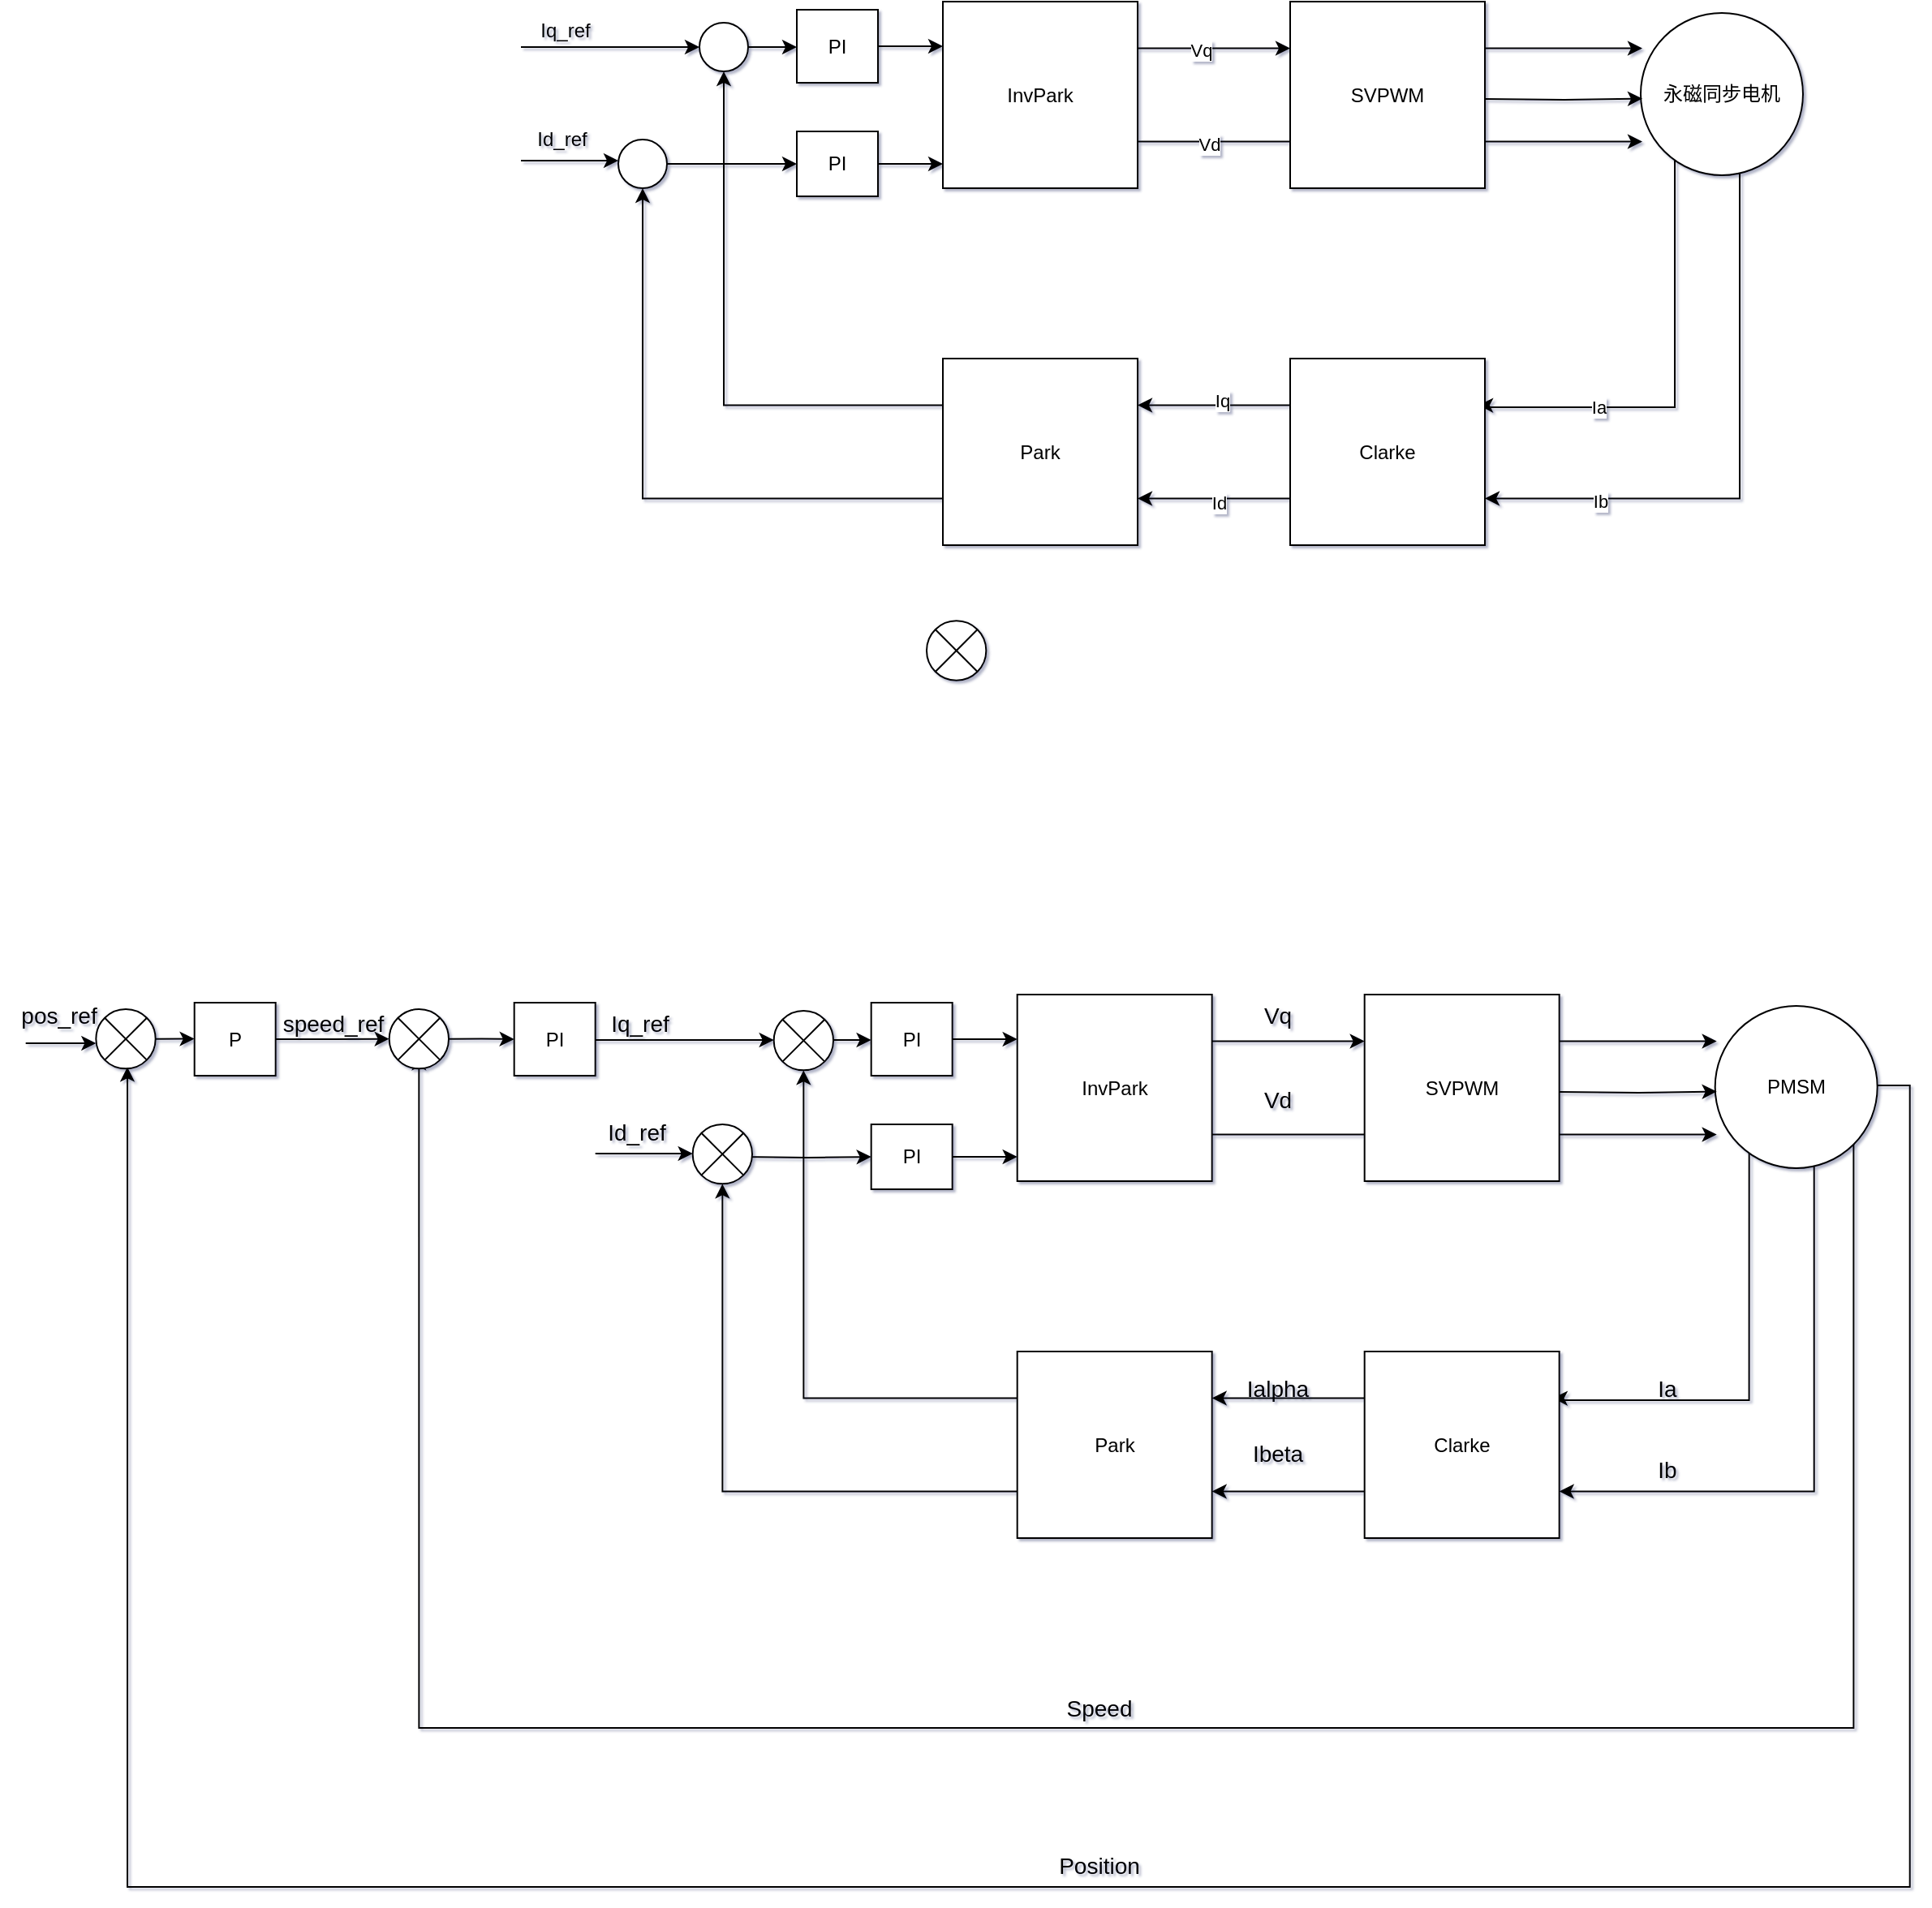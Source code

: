 <mxfile version="24.8.6">
  <diagram name="第 1 页" id="WdVF3u0vDcm4bt9vMd2t">
    <mxGraphModel dx="1970" dy="781" grid="1" gridSize="10" guides="1" tooltips="1" connect="1" arrows="1" fold="1" page="1" pageScale="1" pageWidth="827" pageHeight="1169" background="none" math="0" shadow="1">
      <root>
        <mxCell id="0" />
        <mxCell id="1" parent="0" />
        <mxCell id="VOfUWi2VCmEYPDbz4nwJ-22" value="" style="edgeStyle=orthogonalEdgeStyle;rounded=0;orthogonalLoop=1;jettySize=auto;html=1;" parent="1" source="VOfUWi2VCmEYPDbz4nwJ-1" target="VOfUWi2VCmEYPDbz4nwJ-5" edge="1">
          <mxGeometry relative="1" as="geometry">
            <Array as="points">
              <mxPoint x="300" y="238" />
              <mxPoint x="300" y="238" />
            </Array>
          </mxGeometry>
        </mxCell>
        <mxCell id="VOfUWi2VCmEYPDbz4nwJ-1" value="PI" style="rounded=0;whiteSpace=wrap;html=1;" parent="1" vertex="1">
          <mxGeometry x="210" y="215" width="50" height="45" as="geometry" />
        </mxCell>
        <mxCell id="VOfUWi2VCmEYPDbz4nwJ-15" style="edgeStyle=orthogonalEdgeStyle;rounded=0;orthogonalLoop=1;jettySize=auto;html=1;exitX=1;exitY=0.5;exitDx=0;exitDy=0;entryX=0;entryY=0.5;entryDx=0;entryDy=0;" parent="1" source="VOfUWi2VCmEYPDbz4nwJ-2" target="VOfUWi2VCmEYPDbz4nwJ-1" edge="1">
          <mxGeometry relative="1" as="geometry" />
        </mxCell>
        <mxCell id="VOfUWi2VCmEYPDbz4nwJ-2" value="" style="ellipse;whiteSpace=wrap;html=1;aspect=fixed;" parent="1" vertex="1">
          <mxGeometry x="150" y="223" width="30" height="30" as="geometry" />
        </mxCell>
        <mxCell id="VOfUWi2VCmEYPDbz4nwJ-23" value="" style="edgeStyle=orthogonalEdgeStyle;rounded=0;orthogonalLoop=1;jettySize=auto;html=1;" parent="1" source="VOfUWi2VCmEYPDbz4nwJ-3" target="VOfUWi2VCmEYPDbz4nwJ-5" edge="1">
          <mxGeometry relative="1" as="geometry">
            <Array as="points">
              <mxPoint x="300" y="310" />
              <mxPoint x="300" y="310" />
            </Array>
          </mxGeometry>
        </mxCell>
        <mxCell id="VOfUWi2VCmEYPDbz4nwJ-3" value="PI" style="rounded=0;whiteSpace=wrap;html=1;" parent="1" vertex="1">
          <mxGeometry x="210" y="290" width="50" height="40" as="geometry" />
        </mxCell>
        <mxCell id="VOfUWi2VCmEYPDbz4nwJ-16" style="edgeStyle=orthogonalEdgeStyle;rounded=0;orthogonalLoop=1;jettySize=auto;html=1;exitX=1;exitY=0.5;exitDx=0;exitDy=0;entryX=0;entryY=0.5;entryDx=0;entryDy=0;" parent="1" source="VOfUWi2VCmEYPDbz4nwJ-4" target="VOfUWi2VCmEYPDbz4nwJ-3" edge="1">
          <mxGeometry relative="1" as="geometry" />
        </mxCell>
        <mxCell id="VOfUWi2VCmEYPDbz4nwJ-4" value="" style="ellipse;whiteSpace=wrap;html=1;aspect=fixed;" parent="1" vertex="1">
          <mxGeometry x="100" y="295" width="30" height="30" as="geometry" />
        </mxCell>
        <mxCell id="VOfUWi2VCmEYPDbz4nwJ-25" style="edgeStyle=orthogonalEdgeStyle;rounded=0;orthogonalLoop=1;jettySize=auto;html=1;exitX=1;exitY=0.75;exitDx=0;exitDy=0;entryX=0;entryY=0.75;entryDx=0;entryDy=0;" parent="1" source="VOfUWi2VCmEYPDbz4nwJ-5" target="VOfUWi2VCmEYPDbz4nwJ-8" edge="1">
          <mxGeometry relative="1" as="geometry">
            <Array as="points">
              <mxPoint x="530" y="296" />
            </Array>
          </mxGeometry>
        </mxCell>
        <mxCell id="VOfUWi2VCmEYPDbz4nwJ-59" value="Vd" style="edgeLabel;html=1;align=center;verticalAlign=middle;resizable=0;points=[];" parent="VOfUWi2VCmEYPDbz4nwJ-25" vertex="1" connectable="0">
          <mxGeometry x="-0.302" y="-1" relative="1" as="geometry">
            <mxPoint as="offset" />
          </mxGeometry>
        </mxCell>
        <mxCell id="VOfUWi2VCmEYPDbz4nwJ-26" style="edgeStyle=orthogonalEdgeStyle;rounded=0;orthogonalLoop=1;jettySize=auto;html=1;exitX=1;exitY=0.25;exitDx=0;exitDy=0;entryX=0;entryY=0.25;entryDx=0;entryDy=0;" parent="1" source="VOfUWi2VCmEYPDbz4nwJ-5" target="VOfUWi2VCmEYPDbz4nwJ-8" edge="1">
          <mxGeometry relative="1" as="geometry">
            <Array as="points">
              <mxPoint x="500" y="239" />
              <mxPoint x="500" y="239" />
            </Array>
          </mxGeometry>
        </mxCell>
        <mxCell id="VOfUWi2VCmEYPDbz4nwJ-58" value="Vq" style="edgeLabel;html=1;align=center;verticalAlign=middle;resizable=0;points=[];" parent="VOfUWi2VCmEYPDbz4nwJ-26" vertex="1" connectable="0">
          <mxGeometry x="-0.17" y="-1" relative="1" as="geometry">
            <mxPoint as="offset" />
          </mxGeometry>
        </mxCell>
        <mxCell id="VOfUWi2VCmEYPDbz4nwJ-5" value="InvPark" style="rounded=0;whiteSpace=wrap;html=1;" parent="1" vertex="1">
          <mxGeometry x="300" y="210" width="120" height="115" as="geometry" />
        </mxCell>
        <mxCell id="VOfUWi2VCmEYPDbz4nwJ-28" style="edgeStyle=orthogonalEdgeStyle;rounded=0;orthogonalLoop=1;jettySize=auto;html=1;exitX=1;exitY=0.75;exitDx=0;exitDy=0;entryX=0;entryY=0.75;entryDx=0;entryDy=0;" parent="1" source="VOfUWi2VCmEYPDbz4nwJ-8" edge="1">
          <mxGeometry relative="1" as="geometry">
            <mxPoint x="731" y="296.25" as="targetPoint" />
          </mxGeometry>
        </mxCell>
        <mxCell id="VOfUWi2VCmEYPDbz4nwJ-29" style="edgeStyle=orthogonalEdgeStyle;rounded=0;orthogonalLoop=1;jettySize=auto;html=1;exitX=1;exitY=0.25;exitDx=0;exitDy=0;entryX=0;entryY=0.25;entryDx=0;entryDy=0;" parent="1" edge="1">
          <mxGeometry relative="1" as="geometry">
            <mxPoint x="634" y="238.75" as="sourcePoint" />
            <mxPoint x="731" y="238.75" as="targetPoint" />
          </mxGeometry>
        </mxCell>
        <mxCell id="VOfUWi2VCmEYPDbz4nwJ-8" value="SVPWM" style="rounded=0;whiteSpace=wrap;html=1;" parent="1" vertex="1">
          <mxGeometry x="514" y="210" width="120" height="115" as="geometry" />
        </mxCell>
        <mxCell id="VOfUWi2VCmEYPDbz4nwJ-30" style="edgeStyle=orthogonalEdgeStyle;rounded=0;orthogonalLoop=1;jettySize=auto;html=1;exitX=0.25;exitY=0.875;exitDx=0;exitDy=0;entryX=0.967;entryY=0.25;entryDx=0;entryDy=0;exitPerimeter=0;entryPerimeter=0;" parent="1" target="VOfUWi2VCmEYPDbz4nwJ-10" edge="1">
          <mxGeometry relative="1" as="geometry">
            <mxPoint x="751" y="300" as="sourcePoint" />
            <mxPoint x="635" y="458.75" as="targetPoint" />
            <Array as="points">
              <mxPoint x="751" y="460" />
              <mxPoint x="636" y="460" />
              <mxPoint x="636" y="459" />
            </Array>
          </mxGeometry>
        </mxCell>
        <mxCell id="VOfUWi2VCmEYPDbz4nwJ-54" value="Ia" style="edgeLabel;html=1;align=center;verticalAlign=middle;resizable=0;points=[];" parent="VOfUWi2VCmEYPDbz4nwJ-30" vertex="1" connectable="0">
          <mxGeometry x="0.471" relative="1" as="geometry">
            <mxPoint as="offset" />
          </mxGeometry>
        </mxCell>
        <mxCell id="VOfUWi2VCmEYPDbz4nwJ-31" style="edgeStyle=orthogonalEdgeStyle;rounded=0;orthogonalLoop=1;jettySize=auto;html=1;exitX=0.595;exitY=0.98;exitDx=0;exitDy=0;entryX=1;entryY=0.75;entryDx=0;entryDy=0;exitPerimeter=0;" parent="1" source="VOfUWi2VCmEYPDbz4nwJ-12" target="VOfUWi2VCmEYPDbz4nwJ-10" edge="1">
          <mxGeometry relative="1" as="geometry">
            <mxPoint x="791" y="325" as="sourcePoint" />
            <Array as="points">
              <mxPoint x="791" y="315" />
              <mxPoint x="791" y="516" />
            </Array>
          </mxGeometry>
        </mxCell>
        <mxCell id="VOfUWi2VCmEYPDbz4nwJ-55" value="Ib" style="edgeLabel;html=1;align=center;verticalAlign=middle;resizable=0;points=[];" parent="VOfUWi2VCmEYPDbz4nwJ-31" vertex="1" connectable="0">
          <mxGeometry x="0.61" y="1" relative="1" as="geometry">
            <mxPoint as="offset" />
          </mxGeometry>
        </mxCell>
        <mxCell id="VOfUWi2VCmEYPDbz4nwJ-36" style="edgeStyle=orthogonalEdgeStyle;rounded=0;orthogonalLoop=1;jettySize=auto;html=1;exitX=0;exitY=0.25;exitDx=0;exitDy=0;entryX=1;entryY=0.25;entryDx=0;entryDy=0;" parent="1" source="VOfUWi2VCmEYPDbz4nwJ-10" target="VOfUWi2VCmEYPDbz4nwJ-11" edge="1">
          <mxGeometry relative="1" as="geometry" />
        </mxCell>
        <mxCell id="VOfUWi2VCmEYPDbz4nwJ-56" value="Iq" style="edgeLabel;html=1;align=center;verticalAlign=middle;resizable=0;points=[];" parent="VOfUWi2VCmEYPDbz4nwJ-36" vertex="1" connectable="0">
          <mxGeometry x="-0.106" y="-3" relative="1" as="geometry">
            <mxPoint as="offset" />
          </mxGeometry>
        </mxCell>
        <mxCell id="VOfUWi2VCmEYPDbz4nwJ-37" style="edgeStyle=orthogonalEdgeStyle;rounded=0;orthogonalLoop=1;jettySize=auto;html=1;exitX=0;exitY=0.75;exitDx=0;exitDy=0;entryX=1;entryY=0.75;entryDx=0;entryDy=0;" parent="1" source="VOfUWi2VCmEYPDbz4nwJ-10" target="VOfUWi2VCmEYPDbz4nwJ-11" edge="1">
          <mxGeometry relative="1" as="geometry" />
        </mxCell>
        <mxCell id="VOfUWi2VCmEYPDbz4nwJ-57" value="Id" style="edgeLabel;html=1;align=center;verticalAlign=middle;resizable=0;points=[];" parent="VOfUWi2VCmEYPDbz4nwJ-37" vertex="1" connectable="0">
          <mxGeometry x="-0.064" y="2" relative="1" as="geometry">
            <mxPoint as="offset" />
          </mxGeometry>
        </mxCell>
        <mxCell id="VOfUWi2VCmEYPDbz4nwJ-10" value="Clarke" style="rounded=0;whiteSpace=wrap;html=1;" parent="1" vertex="1">
          <mxGeometry x="514" y="430" width="120" height="115" as="geometry" />
        </mxCell>
        <mxCell id="VOfUWi2VCmEYPDbz4nwJ-38" style="edgeStyle=orthogonalEdgeStyle;rounded=0;orthogonalLoop=1;jettySize=auto;html=1;exitX=0;exitY=0.25;exitDx=0;exitDy=0;entryX=0.5;entryY=1;entryDx=0;entryDy=0;" parent="1" source="VOfUWi2VCmEYPDbz4nwJ-11" target="VOfUWi2VCmEYPDbz4nwJ-2" edge="1">
          <mxGeometry relative="1" as="geometry" />
        </mxCell>
        <mxCell id="VOfUWi2VCmEYPDbz4nwJ-39" style="edgeStyle=orthogonalEdgeStyle;rounded=0;orthogonalLoop=1;jettySize=auto;html=1;exitX=0;exitY=0.75;exitDx=0;exitDy=0;entryX=0.5;entryY=1;entryDx=0;entryDy=0;" parent="1" source="VOfUWi2VCmEYPDbz4nwJ-11" target="VOfUWi2VCmEYPDbz4nwJ-4" edge="1">
          <mxGeometry relative="1" as="geometry" />
        </mxCell>
        <mxCell id="VOfUWi2VCmEYPDbz4nwJ-11" value="Park" style="rounded=0;whiteSpace=wrap;html=1;" parent="1" vertex="1">
          <mxGeometry x="300" y="430" width="120" height="115" as="geometry" />
        </mxCell>
        <mxCell id="VOfUWi2VCmEYPDbz4nwJ-12" value="永磁同步电机" style="ellipse;whiteSpace=wrap;html=1;aspect=fixed;" parent="1" vertex="1">
          <mxGeometry x="730" y="217" width="100" height="100" as="geometry" />
        </mxCell>
        <mxCell id="VOfUWi2VCmEYPDbz4nwJ-43" value="" style="endArrow=classic;html=1;rounded=0;entryX=0;entryY=0.5;entryDx=0;entryDy=0;" parent="1" target="VOfUWi2VCmEYPDbz4nwJ-2" edge="1">
          <mxGeometry width="50" height="50" relative="1" as="geometry">
            <mxPoint x="40" y="238" as="sourcePoint" />
            <mxPoint x="120" y="240" as="targetPoint" />
          </mxGeometry>
        </mxCell>
        <mxCell id="VOfUWi2VCmEYPDbz4nwJ-47" value="" style="endArrow=classic;html=1;rounded=0;entryX=0;entryY=0.5;entryDx=0;entryDy=0;" parent="1" edge="1">
          <mxGeometry width="50" height="50" relative="1" as="geometry">
            <mxPoint x="40" y="308" as="sourcePoint" />
            <mxPoint x="100" y="308" as="targetPoint" />
          </mxGeometry>
        </mxCell>
        <mxCell id="VOfUWi2VCmEYPDbz4nwJ-48" value="Iq_ref" style="text;html=1;align=center;verticalAlign=middle;resizable=0;points=[];autosize=1;strokeColor=none;fillColor=none;" parent="1" vertex="1">
          <mxGeometry x="42" y="213" width="50" height="30" as="geometry" />
        </mxCell>
        <mxCell id="VOfUWi2VCmEYPDbz4nwJ-53" value="Id_ref" style="text;html=1;align=center;verticalAlign=middle;resizable=0;points=[];autosize=1;strokeColor=none;fillColor=none;" parent="1" vertex="1">
          <mxGeometry x="40" y="280" width="50" height="30" as="geometry" />
        </mxCell>
        <mxCell id="VOfUWi2VCmEYPDbz4nwJ-61" style="edgeStyle=orthogonalEdgeStyle;rounded=0;orthogonalLoop=1;jettySize=auto;html=1;exitX=1;exitY=0.25;exitDx=0;exitDy=0;entryX=0;entryY=0.25;entryDx=0;entryDy=0;" parent="1" edge="1">
          <mxGeometry relative="1" as="geometry">
            <mxPoint x="634" y="270" as="sourcePoint" />
            <mxPoint x="731" y="269.75" as="targetPoint" />
          </mxGeometry>
        </mxCell>
        <mxCell id="VOfUWi2VCmEYPDbz4nwJ-96" value="" style="edgeStyle=orthogonalEdgeStyle;rounded=0;orthogonalLoop=1;jettySize=auto;html=1;" parent="1" source="VOfUWi2VCmEYPDbz4nwJ-97" target="VOfUWi2VCmEYPDbz4nwJ-108" edge="1">
          <mxGeometry relative="1" as="geometry">
            <Array as="points">
              <mxPoint x="345.84" y="850" />
              <mxPoint x="345.84" y="850" />
            </Array>
          </mxGeometry>
        </mxCell>
        <mxCell id="VOfUWi2VCmEYPDbz4nwJ-97" value="PI" style="rounded=0;whiteSpace=wrap;html=1;" parent="1" vertex="1">
          <mxGeometry x="255.84" y="827" width="50" height="45" as="geometry" />
        </mxCell>
        <mxCell id="VOfUWi2VCmEYPDbz4nwJ-98" style="edgeStyle=orthogonalEdgeStyle;rounded=0;orthogonalLoop=1;jettySize=auto;html=1;exitX=1;exitY=0.5;exitDx=0;exitDy=0;entryX=0;entryY=0.5;entryDx=0;entryDy=0;" parent="1" target="VOfUWi2VCmEYPDbz4nwJ-97" edge="1">
          <mxGeometry relative="1" as="geometry">
            <mxPoint x="225.84" y="850" as="sourcePoint" />
          </mxGeometry>
        </mxCell>
        <mxCell id="VOfUWi2VCmEYPDbz4nwJ-100" value="" style="edgeStyle=orthogonalEdgeStyle;rounded=0;orthogonalLoop=1;jettySize=auto;html=1;" parent="1" source="VOfUWi2VCmEYPDbz4nwJ-101" target="VOfUWi2VCmEYPDbz4nwJ-108" edge="1">
          <mxGeometry relative="1" as="geometry">
            <Array as="points">
              <mxPoint x="345.84" y="922" />
              <mxPoint x="345.84" y="922" />
            </Array>
          </mxGeometry>
        </mxCell>
        <mxCell id="VOfUWi2VCmEYPDbz4nwJ-101" value="PI" style="rounded=0;whiteSpace=wrap;html=1;" parent="1" vertex="1">
          <mxGeometry x="255.84" y="902" width="50" height="40" as="geometry" />
        </mxCell>
        <mxCell id="VOfUWi2VCmEYPDbz4nwJ-102" style="edgeStyle=orthogonalEdgeStyle;rounded=0;orthogonalLoop=1;jettySize=auto;html=1;exitX=1;exitY=0.5;exitDx=0;exitDy=0;entryX=0;entryY=0.5;entryDx=0;entryDy=0;" parent="1" target="VOfUWi2VCmEYPDbz4nwJ-101" edge="1">
          <mxGeometry relative="1" as="geometry">
            <mxPoint x="175.84" y="922" as="sourcePoint" />
          </mxGeometry>
        </mxCell>
        <mxCell id="VOfUWi2VCmEYPDbz4nwJ-104" style="edgeStyle=orthogonalEdgeStyle;rounded=0;orthogonalLoop=1;jettySize=auto;html=1;exitX=1;exitY=0.75;exitDx=0;exitDy=0;entryX=0;entryY=0.75;entryDx=0;entryDy=0;" parent="1" source="VOfUWi2VCmEYPDbz4nwJ-108" target="VOfUWi2VCmEYPDbz4nwJ-111" edge="1">
          <mxGeometry relative="1" as="geometry">
            <Array as="points">
              <mxPoint x="575.84" y="908" />
            </Array>
          </mxGeometry>
        </mxCell>
        <mxCell id="VOfUWi2VCmEYPDbz4nwJ-106" style="edgeStyle=orthogonalEdgeStyle;rounded=0;orthogonalLoop=1;jettySize=auto;html=1;exitX=1;exitY=0.25;exitDx=0;exitDy=0;entryX=0;entryY=0.25;entryDx=0;entryDy=0;" parent="1" source="VOfUWi2VCmEYPDbz4nwJ-108" target="VOfUWi2VCmEYPDbz4nwJ-111" edge="1">
          <mxGeometry relative="1" as="geometry">
            <Array as="points">
              <mxPoint x="545.84" y="851" />
              <mxPoint x="545.84" y="851" />
            </Array>
          </mxGeometry>
        </mxCell>
        <mxCell id="VOfUWi2VCmEYPDbz4nwJ-108" value="InvPark" style="rounded=0;whiteSpace=wrap;html=1;" parent="1" vertex="1">
          <mxGeometry x="345.84" y="822" width="120" height="115" as="geometry" />
        </mxCell>
        <mxCell id="VOfUWi2VCmEYPDbz4nwJ-109" style="edgeStyle=orthogonalEdgeStyle;rounded=0;orthogonalLoop=1;jettySize=auto;html=1;exitX=1;exitY=0.75;exitDx=0;exitDy=0;entryX=0;entryY=0.75;entryDx=0;entryDy=0;" parent="1" source="VOfUWi2VCmEYPDbz4nwJ-111" edge="1">
          <mxGeometry relative="1" as="geometry">
            <mxPoint x="776.84" y="908.25" as="targetPoint" />
          </mxGeometry>
        </mxCell>
        <mxCell id="VOfUWi2VCmEYPDbz4nwJ-110" style="edgeStyle=orthogonalEdgeStyle;rounded=0;orthogonalLoop=1;jettySize=auto;html=1;exitX=1;exitY=0.25;exitDx=0;exitDy=0;entryX=0;entryY=0.25;entryDx=0;entryDy=0;" parent="1" edge="1">
          <mxGeometry relative="1" as="geometry">
            <mxPoint x="679.84" y="850.75" as="sourcePoint" />
            <mxPoint x="776.84" y="850.75" as="targetPoint" />
          </mxGeometry>
        </mxCell>
        <mxCell id="VOfUWi2VCmEYPDbz4nwJ-111" value="SVPWM" style="rounded=0;whiteSpace=wrap;html=1;" parent="1" vertex="1">
          <mxGeometry x="559.84" y="822" width="120" height="115" as="geometry" />
        </mxCell>
        <mxCell id="VOfUWi2VCmEYPDbz4nwJ-112" style="edgeStyle=orthogonalEdgeStyle;rounded=0;orthogonalLoop=1;jettySize=auto;html=1;exitX=0.25;exitY=0.875;exitDx=0;exitDy=0;entryX=0.967;entryY=0.25;entryDx=0;entryDy=0;exitPerimeter=0;entryPerimeter=0;" parent="1" target="VOfUWi2VCmEYPDbz4nwJ-120" edge="1">
          <mxGeometry relative="1" as="geometry">
            <mxPoint x="796.84" y="912" as="sourcePoint" />
            <mxPoint x="680.84" y="1070.75" as="targetPoint" />
            <Array as="points">
              <mxPoint x="796.84" y="1072" />
              <mxPoint x="681.84" y="1072" />
              <mxPoint x="681.84" y="1071" />
            </Array>
          </mxGeometry>
        </mxCell>
        <mxCell id="VOfUWi2VCmEYPDbz4nwJ-114" style="edgeStyle=orthogonalEdgeStyle;rounded=0;orthogonalLoop=1;jettySize=auto;html=1;exitX=0.595;exitY=0.98;exitDx=0;exitDy=0;entryX=1;entryY=0.75;entryDx=0;entryDy=0;exitPerimeter=0;" parent="1" source="VOfUWi2VCmEYPDbz4nwJ-124" target="VOfUWi2VCmEYPDbz4nwJ-120" edge="1">
          <mxGeometry relative="1" as="geometry">
            <mxPoint x="836.84" y="937" as="sourcePoint" />
            <Array as="points">
              <mxPoint x="836.84" y="927" />
              <mxPoint x="836.84" y="1128" />
            </Array>
          </mxGeometry>
        </mxCell>
        <mxCell id="VOfUWi2VCmEYPDbz4nwJ-116" style="edgeStyle=orthogonalEdgeStyle;rounded=0;orthogonalLoop=1;jettySize=auto;html=1;exitX=0;exitY=0.25;exitDx=0;exitDy=0;entryX=1;entryY=0.25;entryDx=0;entryDy=0;" parent="1" source="VOfUWi2VCmEYPDbz4nwJ-120" target="VOfUWi2VCmEYPDbz4nwJ-123" edge="1">
          <mxGeometry relative="1" as="geometry" />
        </mxCell>
        <mxCell id="VOfUWi2VCmEYPDbz4nwJ-118" style="edgeStyle=orthogonalEdgeStyle;rounded=0;orthogonalLoop=1;jettySize=auto;html=1;exitX=0;exitY=0.75;exitDx=0;exitDy=0;entryX=1;entryY=0.75;entryDx=0;entryDy=0;" parent="1" source="VOfUWi2VCmEYPDbz4nwJ-120" target="VOfUWi2VCmEYPDbz4nwJ-123" edge="1">
          <mxGeometry relative="1" as="geometry" />
        </mxCell>
        <mxCell id="VOfUWi2VCmEYPDbz4nwJ-120" value="Clarke" style="rounded=0;whiteSpace=wrap;html=1;" parent="1" vertex="1">
          <mxGeometry x="559.84" y="1042" width="120" height="115" as="geometry" />
        </mxCell>
        <mxCell id="VOfUWi2VCmEYPDbz4nwJ-121" style="edgeStyle=orthogonalEdgeStyle;rounded=0;orthogonalLoop=1;jettySize=auto;html=1;exitX=0;exitY=0.25;exitDx=0;exitDy=0;entryX=0.5;entryY=1;entryDx=0;entryDy=0;" parent="1" source="VOfUWi2VCmEYPDbz4nwJ-123" target="VOfUWi2VCmEYPDbz4nwJ-141" edge="1">
          <mxGeometry relative="1" as="geometry">
            <mxPoint x="215.84" y="872" as="targetPoint" />
          </mxGeometry>
        </mxCell>
        <mxCell id="VOfUWi2VCmEYPDbz4nwJ-122" style="edgeStyle=orthogonalEdgeStyle;rounded=0;orthogonalLoop=1;jettySize=auto;html=1;exitX=0;exitY=0.75;exitDx=0;exitDy=0;entryX=0.5;entryY=1;entryDx=0;entryDy=0;" parent="1" source="VOfUWi2VCmEYPDbz4nwJ-123" target="VOfUWi2VCmEYPDbz4nwJ-133" edge="1">
          <mxGeometry relative="1" as="geometry">
            <mxPoint x="160.84" y="937" as="targetPoint" />
          </mxGeometry>
        </mxCell>
        <mxCell id="VOfUWi2VCmEYPDbz4nwJ-123" value="Park" style="rounded=0;whiteSpace=wrap;html=1;" parent="1" vertex="1">
          <mxGeometry x="345.84" y="1042" width="120" height="115" as="geometry" />
        </mxCell>
        <mxCell id="VOfUWi2VCmEYPDbz4nwJ-184" style="edgeStyle=orthogonalEdgeStyle;rounded=0;orthogonalLoop=1;jettySize=auto;html=1;exitX=1;exitY=1;exitDx=0;exitDy=0;entryX=0.5;entryY=1;entryDx=0;entryDy=0;" parent="1" edge="1">
          <mxGeometry relative="1" as="geometry">
            <mxPoint x="861.195" y="906.355" as="sourcePoint" />
            <mxPoint x="-22.825" y="859.67" as="targetPoint" />
            <Array as="points">
              <mxPoint x="860.84" y="1274" />
              <mxPoint x="-23.16" y="1274" />
            </Array>
          </mxGeometry>
        </mxCell>
        <mxCell id="VOfUWi2VCmEYPDbz4nwJ-186" style="edgeStyle=orthogonalEdgeStyle;rounded=0;orthogonalLoop=1;jettySize=auto;html=1;exitX=1;exitY=0.5;exitDx=0;exitDy=0;entryX=0.5;entryY=1;entryDx=0;entryDy=0;" parent="1" edge="1">
          <mxGeometry relative="1" as="geometry">
            <mxPoint x="875.84" y="878" as="sourcePoint" />
            <mxPoint x="-202.495" y="866.67" as="targetPoint" />
            <Array as="points">
              <mxPoint x="895.84" y="878" />
              <mxPoint x="895.84" y="1372" />
              <mxPoint x="-202.16" y="1372" />
            </Array>
          </mxGeometry>
        </mxCell>
        <mxCell id="VOfUWi2VCmEYPDbz4nwJ-124" value="PMSM" style="ellipse;whiteSpace=wrap;html=1;aspect=fixed;" parent="1" vertex="1">
          <mxGeometry x="775.84" y="829" width="100" height="100" as="geometry" />
        </mxCell>
        <mxCell id="VOfUWi2VCmEYPDbz4nwJ-125" value="" style="endArrow=classic;html=1;rounded=0;entryX=0;entryY=0.5;entryDx=0;entryDy=0;" parent="1" edge="1">
          <mxGeometry width="50" height="50" relative="1" as="geometry">
            <mxPoint x="85.84" y="850" as="sourcePoint" />
            <mxPoint x="195.84" y="850" as="targetPoint" />
          </mxGeometry>
        </mxCell>
        <mxCell id="VOfUWi2VCmEYPDbz4nwJ-126" value="" style="endArrow=classic;html=1;rounded=0;entryX=0;entryY=0.5;entryDx=0;entryDy=0;" parent="1" edge="1">
          <mxGeometry width="50" height="50" relative="1" as="geometry">
            <mxPoint x="85.84" y="920" as="sourcePoint" />
            <mxPoint x="145.84" y="920" as="targetPoint" />
          </mxGeometry>
        </mxCell>
        <mxCell id="VOfUWi2VCmEYPDbz4nwJ-127" value="&lt;font style=&quot;font-size: 14px;&quot;&gt;Iq_ref&lt;/font&gt;" style="text;html=1;align=center;verticalAlign=middle;resizable=0;points=[];autosize=1;strokeColor=none;fillColor=none;" parent="1" vertex="1">
          <mxGeometry x="82.84" y="825" width="60" height="30" as="geometry" />
        </mxCell>
        <mxCell id="VOfUWi2VCmEYPDbz4nwJ-128" value="&lt;font style=&quot;font-size: 14px;&quot;&gt;Id_ref&lt;/font&gt;" style="text;html=1;align=center;verticalAlign=middle;resizable=0;points=[];autosize=1;strokeColor=none;fillColor=none;" parent="1" vertex="1">
          <mxGeometry x="80.84" y="892" width="60" height="30" as="geometry" />
        </mxCell>
        <mxCell id="VOfUWi2VCmEYPDbz4nwJ-129" style="edgeStyle=orthogonalEdgeStyle;rounded=0;orthogonalLoop=1;jettySize=auto;html=1;exitX=1;exitY=0.25;exitDx=0;exitDy=0;entryX=0;entryY=0.25;entryDx=0;entryDy=0;" parent="1" edge="1">
          <mxGeometry relative="1" as="geometry">
            <mxPoint x="679.84" y="882" as="sourcePoint" />
            <mxPoint x="776.84" y="881.75" as="targetPoint" />
          </mxGeometry>
        </mxCell>
        <mxCell id="VOfUWi2VCmEYPDbz4nwJ-137" value="" style="group" parent="1" vertex="1" connectable="0">
          <mxGeometry x="145.84" y="912" width="40" height="40" as="geometry" />
        </mxCell>
        <mxCell id="VOfUWi2VCmEYPDbz4nwJ-133" value="" style="ellipse;whiteSpace=wrap;html=1;aspect=fixed;" parent="VOfUWi2VCmEYPDbz4nwJ-137" vertex="1">
          <mxGeometry y="-10" width="36.67" height="36.67" as="geometry" />
        </mxCell>
        <mxCell id="VOfUWi2VCmEYPDbz4nwJ-134" value="" style="endArrow=none;html=1;rounded=0;entryX=1;entryY=0;entryDx=0;entryDy=0;exitX=0;exitY=1;exitDx=0;exitDy=0;" parent="VOfUWi2VCmEYPDbz4nwJ-137" source="VOfUWi2VCmEYPDbz4nwJ-133" target="VOfUWi2VCmEYPDbz4nwJ-133" edge="1">
          <mxGeometry width="50" height="50" relative="1" as="geometry">
            <mxPoint x="-5" y="45" as="sourcePoint" />
            <mxPoint x="20" y="20" as="targetPoint" />
          </mxGeometry>
        </mxCell>
        <mxCell id="VOfUWi2VCmEYPDbz4nwJ-136" value="" style="endArrow=none;html=1;rounded=0;exitX=1;exitY=1;exitDx=0;exitDy=0;entryX=0;entryY=0;entryDx=0;entryDy=0;" parent="VOfUWi2VCmEYPDbz4nwJ-137" source="VOfUWi2VCmEYPDbz4nwJ-133" target="VOfUWi2VCmEYPDbz4nwJ-133" edge="1">
          <mxGeometry width="50" height="50" relative="1" as="geometry">
            <mxPoint x="-5" y="45" as="sourcePoint" />
            <mxPoint x="5" y="10" as="targetPoint" />
          </mxGeometry>
        </mxCell>
        <mxCell id="VOfUWi2VCmEYPDbz4nwJ-140" value="" style="group" parent="1" vertex="1" connectable="0">
          <mxGeometry x="195.84" y="842" width="40" height="40" as="geometry" />
        </mxCell>
        <mxCell id="VOfUWi2VCmEYPDbz4nwJ-141" value="" style="ellipse;whiteSpace=wrap;html=1;aspect=fixed;" parent="VOfUWi2VCmEYPDbz4nwJ-140" vertex="1">
          <mxGeometry y="-10" width="36.67" height="36.67" as="geometry" />
        </mxCell>
        <mxCell id="VOfUWi2VCmEYPDbz4nwJ-142" value="" style="endArrow=none;html=1;rounded=0;entryX=1;entryY=0;entryDx=0;entryDy=0;exitX=0;exitY=1;exitDx=0;exitDy=0;" parent="VOfUWi2VCmEYPDbz4nwJ-140" source="VOfUWi2VCmEYPDbz4nwJ-141" target="VOfUWi2VCmEYPDbz4nwJ-141" edge="1">
          <mxGeometry width="50" height="50" relative="1" as="geometry">
            <mxPoint x="-5" y="45" as="sourcePoint" />
            <mxPoint x="20" y="20" as="targetPoint" />
          </mxGeometry>
        </mxCell>
        <mxCell id="VOfUWi2VCmEYPDbz4nwJ-143" value="" style="endArrow=none;html=1;rounded=0;exitX=1;exitY=1;exitDx=0;exitDy=0;entryX=0;entryY=0;entryDx=0;entryDy=0;" parent="VOfUWi2VCmEYPDbz4nwJ-140" source="VOfUWi2VCmEYPDbz4nwJ-141" target="VOfUWi2VCmEYPDbz4nwJ-141" edge="1">
          <mxGeometry width="50" height="50" relative="1" as="geometry">
            <mxPoint x="-5" y="45" as="sourcePoint" />
            <mxPoint x="5" y="10" as="targetPoint" />
          </mxGeometry>
        </mxCell>
        <mxCell id="VOfUWi2VCmEYPDbz4nwJ-145" value="PI" style="rounded=0;whiteSpace=wrap;html=1;" parent="1" vertex="1">
          <mxGeometry x="35.84" y="827" width="50" height="45" as="geometry" />
        </mxCell>
        <mxCell id="VOfUWi2VCmEYPDbz4nwJ-150" value="" style="ellipse;whiteSpace=wrap;html=1;aspect=fixed;" parent="1" vertex="1">
          <mxGeometry x="290" y="591.67" width="36.67" height="36.67" as="geometry" />
        </mxCell>
        <mxCell id="VOfUWi2VCmEYPDbz4nwJ-151" value="" style="endArrow=none;html=1;rounded=0;entryX=1;entryY=0;entryDx=0;entryDy=0;exitX=0;exitY=1;exitDx=0;exitDy=0;" parent="1" source="VOfUWi2VCmEYPDbz4nwJ-150" target="VOfUWi2VCmEYPDbz4nwJ-150" edge="1">
          <mxGeometry width="50" height="50" relative="1" as="geometry">
            <mxPoint x="165" y="870" as="sourcePoint" />
            <mxPoint x="190" y="845" as="targetPoint" />
          </mxGeometry>
        </mxCell>
        <mxCell id="VOfUWi2VCmEYPDbz4nwJ-152" value="" style="endArrow=none;html=1;rounded=0;exitX=1;exitY=1;exitDx=0;exitDy=0;entryX=0;entryY=0;entryDx=0;entryDy=0;" parent="1" source="VOfUWi2VCmEYPDbz4nwJ-150" target="VOfUWi2VCmEYPDbz4nwJ-150" edge="1">
          <mxGeometry width="50" height="50" relative="1" as="geometry">
            <mxPoint x="165" y="870" as="sourcePoint" />
            <mxPoint x="175" y="835" as="targetPoint" />
          </mxGeometry>
        </mxCell>
        <mxCell id="VOfUWi2VCmEYPDbz4nwJ-161" style="edgeStyle=orthogonalEdgeStyle;rounded=0;orthogonalLoop=1;jettySize=auto;html=1;exitX=1;exitY=0.5;exitDx=0;exitDy=0;entryX=0;entryY=0.5;entryDx=0;entryDy=0;" parent="1" source="VOfUWi2VCmEYPDbz4nwJ-153" target="VOfUWi2VCmEYPDbz4nwJ-145" edge="1">
          <mxGeometry relative="1" as="geometry" />
        </mxCell>
        <mxCell id="VOfUWi2VCmEYPDbz4nwJ-153" value="" style="ellipse;whiteSpace=wrap;html=1;aspect=fixed;" parent="1" vertex="1">
          <mxGeometry x="-41.16" y="831" width="36.67" height="36.67" as="geometry" />
        </mxCell>
        <mxCell id="VOfUWi2VCmEYPDbz4nwJ-154" value="" style="endArrow=none;html=1;rounded=0;entryX=1;entryY=0;entryDx=0;entryDy=0;exitX=0;exitY=1;exitDx=0;exitDy=0;" parent="1" source="VOfUWi2VCmEYPDbz4nwJ-153" target="VOfUWi2VCmEYPDbz4nwJ-153" edge="1">
          <mxGeometry width="50" height="50" relative="1" as="geometry">
            <mxPoint x="170.84" y="987" as="sourcePoint" />
            <mxPoint x="195.84" y="962" as="targetPoint" />
          </mxGeometry>
        </mxCell>
        <mxCell id="VOfUWi2VCmEYPDbz4nwJ-155" value="" style="endArrow=none;html=1;rounded=0;exitX=1;exitY=1;exitDx=0;exitDy=0;entryX=0;entryY=0;entryDx=0;entryDy=0;" parent="1" source="VOfUWi2VCmEYPDbz4nwJ-153" target="VOfUWi2VCmEYPDbz4nwJ-153" edge="1">
          <mxGeometry width="50" height="50" relative="1" as="geometry">
            <mxPoint x="170.84" y="987" as="sourcePoint" />
            <mxPoint x="180.84" y="952" as="targetPoint" />
          </mxGeometry>
        </mxCell>
        <mxCell id="VOfUWi2VCmEYPDbz4nwJ-167" style="edgeStyle=orthogonalEdgeStyle;rounded=0;orthogonalLoop=1;jettySize=auto;html=1;exitX=1;exitY=0.5;exitDx=0;exitDy=0;entryX=0;entryY=0.5;entryDx=0;entryDy=0;" parent="1" source="VOfUWi2VCmEYPDbz4nwJ-156" target="VOfUWi2VCmEYPDbz4nwJ-163" edge="1">
          <mxGeometry relative="1" as="geometry" />
        </mxCell>
        <mxCell id="VOfUWi2VCmEYPDbz4nwJ-156" value="" style="ellipse;whiteSpace=wrap;html=1;aspect=fixed;" parent="1" vertex="1">
          <mxGeometry x="-221.83" y="831" width="36.67" height="36.67" as="geometry" />
        </mxCell>
        <mxCell id="VOfUWi2VCmEYPDbz4nwJ-157" value="" style="endArrow=none;html=1;rounded=0;entryX=1;entryY=0;entryDx=0;entryDy=0;exitX=0;exitY=1;exitDx=0;exitDy=0;" parent="1" source="VOfUWi2VCmEYPDbz4nwJ-156" target="VOfUWi2VCmEYPDbz4nwJ-156" edge="1">
          <mxGeometry width="50" height="50" relative="1" as="geometry">
            <mxPoint x="-210.16" y="1146" as="sourcePoint" />
            <mxPoint x="-185.16" y="1121" as="targetPoint" />
          </mxGeometry>
        </mxCell>
        <mxCell id="VOfUWi2VCmEYPDbz4nwJ-158" value="" style="endArrow=none;html=1;rounded=0;exitX=1;exitY=1;exitDx=0;exitDy=0;entryX=0;entryY=0;entryDx=0;entryDy=0;" parent="1" source="VOfUWi2VCmEYPDbz4nwJ-156" target="VOfUWi2VCmEYPDbz4nwJ-156" edge="1">
          <mxGeometry width="50" height="50" relative="1" as="geometry">
            <mxPoint x="-210.16" y="1146" as="sourcePoint" />
            <mxPoint x="-200.16" y="1111" as="targetPoint" />
          </mxGeometry>
        </mxCell>
        <mxCell id="VOfUWi2VCmEYPDbz4nwJ-168" style="edgeStyle=orthogonalEdgeStyle;rounded=0;orthogonalLoop=1;jettySize=auto;html=1;exitX=1;exitY=0.5;exitDx=0;exitDy=0;entryX=0;entryY=0.5;entryDx=0;entryDy=0;" parent="1" source="VOfUWi2VCmEYPDbz4nwJ-163" target="VOfUWi2VCmEYPDbz4nwJ-153" edge="1">
          <mxGeometry relative="1" as="geometry" />
        </mxCell>
        <mxCell id="VOfUWi2VCmEYPDbz4nwJ-163" value="P" style="rounded=0;whiteSpace=wrap;html=1;" parent="1" vertex="1">
          <mxGeometry x="-161.16" y="827" width="50" height="45" as="geometry" />
        </mxCell>
        <mxCell id="VOfUWi2VCmEYPDbz4nwJ-170" value="" style="endArrow=classic;html=1;rounded=0;" parent="1" edge="1">
          <mxGeometry width="50" height="50" relative="1" as="geometry">
            <mxPoint x="-265.16" y="852" as="sourcePoint" />
            <mxPoint x="-221.83" y="852" as="targetPoint" />
          </mxGeometry>
        </mxCell>
        <mxCell id="VOfUWi2VCmEYPDbz4nwJ-173" value="&lt;font style=&quot;font-size: 14px;&quot;&gt;pos_ref&lt;/font&gt;" style="text;html=1;align=center;verticalAlign=middle;resizable=0;points=[];autosize=1;strokeColor=none;fillColor=none;" parent="1" vertex="1">
          <mxGeometry x="-280.16" y="820" width="70" height="30" as="geometry" />
        </mxCell>
        <mxCell id="VOfUWi2VCmEYPDbz4nwJ-175" value="&lt;font style=&quot;font-size: 14px;&quot;&gt;Vq&lt;/font&gt;" style="text;html=1;align=center;verticalAlign=middle;resizable=0;points=[];autosize=1;strokeColor=none;fillColor=none;" parent="1" vertex="1">
          <mxGeometry x="485.84" y="820" width="40" height="30" as="geometry" />
        </mxCell>
        <mxCell id="VOfUWi2VCmEYPDbz4nwJ-176" value="&lt;font style=&quot;font-size: 14px;&quot;&gt;Vd&lt;/font&gt;" style="text;html=1;align=center;verticalAlign=middle;resizable=0;points=[];autosize=1;strokeColor=none;fillColor=none;" parent="1" vertex="1">
          <mxGeometry x="485.84" y="872" width="40" height="30" as="geometry" />
        </mxCell>
        <mxCell id="VOfUWi2VCmEYPDbz4nwJ-178" value="&lt;font style=&quot;font-size: 14px;&quot;&gt;Ia&lt;/font&gt;" style="text;html=1;align=center;verticalAlign=middle;resizable=0;points=[];autosize=1;strokeColor=none;fillColor=none;" parent="1" vertex="1">
          <mxGeometry x="725.84" y="1050" width="40" height="30" as="geometry" />
        </mxCell>
        <mxCell id="VOfUWi2VCmEYPDbz4nwJ-179" value="&lt;font style=&quot;font-size: 14px;&quot;&gt;Ib&lt;/font&gt;" style="text;html=1;align=center;verticalAlign=middle;resizable=0;points=[];autosize=1;strokeColor=none;fillColor=none;" parent="1" vertex="1">
          <mxGeometry x="725.84" y="1100" width="40" height="30" as="geometry" />
        </mxCell>
        <mxCell id="VOfUWi2VCmEYPDbz4nwJ-180" value="&lt;font style=&quot;font-size: 14px;&quot;&gt;Ialpha&lt;/font&gt;" style="text;html=1;align=center;verticalAlign=middle;resizable=0;points=[];autosize=1;strokeColor=none;fillColor=none;" parent="1" vertex="1">
          <mxGeometry x="475.84" y="1050" width="60" height="30" as="geometry" />
        </mxCell>
        <mxCell id="VOfUWi2VCmEYPDbz4nwJ-182" value="&lt;font style=&quot;font-size: 14px;&quot;&gt;Ibeta&lt;/font&gt;" style="text;html=1;align=center;verticalAlign=middle;resizable=0;points=[];autosize=1;strokeColor=none;fillColor=none;" parent="1" vertex="1">
          <mxGeometry x="480.84" y="1090" width="50" height="30" as="geometry" />
        </mxCell>
        <mxCell id="VOfUWi2VCmEYPDbz4nwJ-185" value="&lt;font style=&quot;font-size: 14px;&quot;&gt;Speed&lt;/font&gt;" style="text;html=1;align=center;verticalAlign=middle;resizable=0;points=[];autosize=1;strokeColor=none;fillColor=none;" parent="1" vertex="1">
          <mxGeometry x="365.84" y="1247" width="60" height="30" as="geometry" />
        </mxCell>
        <mxCell id="VOfUWi2VCmEYPDbz4nwJ-187" value="&lt;font style=&quot;font-size: 14px;&quot;&gt;Position&lt;/font&gt;" style="text;html=1;align=center;verticalAlign=middle;resizable=0;points=[];autosize=1;strokeColor=none;fillColor=none;" parent="1" vertex="1">
          <mxGeometry x="360.84" y="1344" width="70" height="30" as="geometry" />
        </mxCell>
        <mxCell id="VOfUWi2VCmEYPDbz4nwJ-191" value="&lt;font style=&quot;font-size: 14px;&quot;&gt;speed_ref&lt;/font&gt;" style="text;html=1;align=center;verticalAlign=middle;resizable=0;points=[];autosize=1;strokeColor=none;fillColor=none;" parent="1" vertex="1">
          <mxGeometry x="-121.16" y="825" width="90" height="30" as="geometry" />
        </mxCell>
      </root>
    </mxGraphModel>
  </diagram>
</mxfile>
